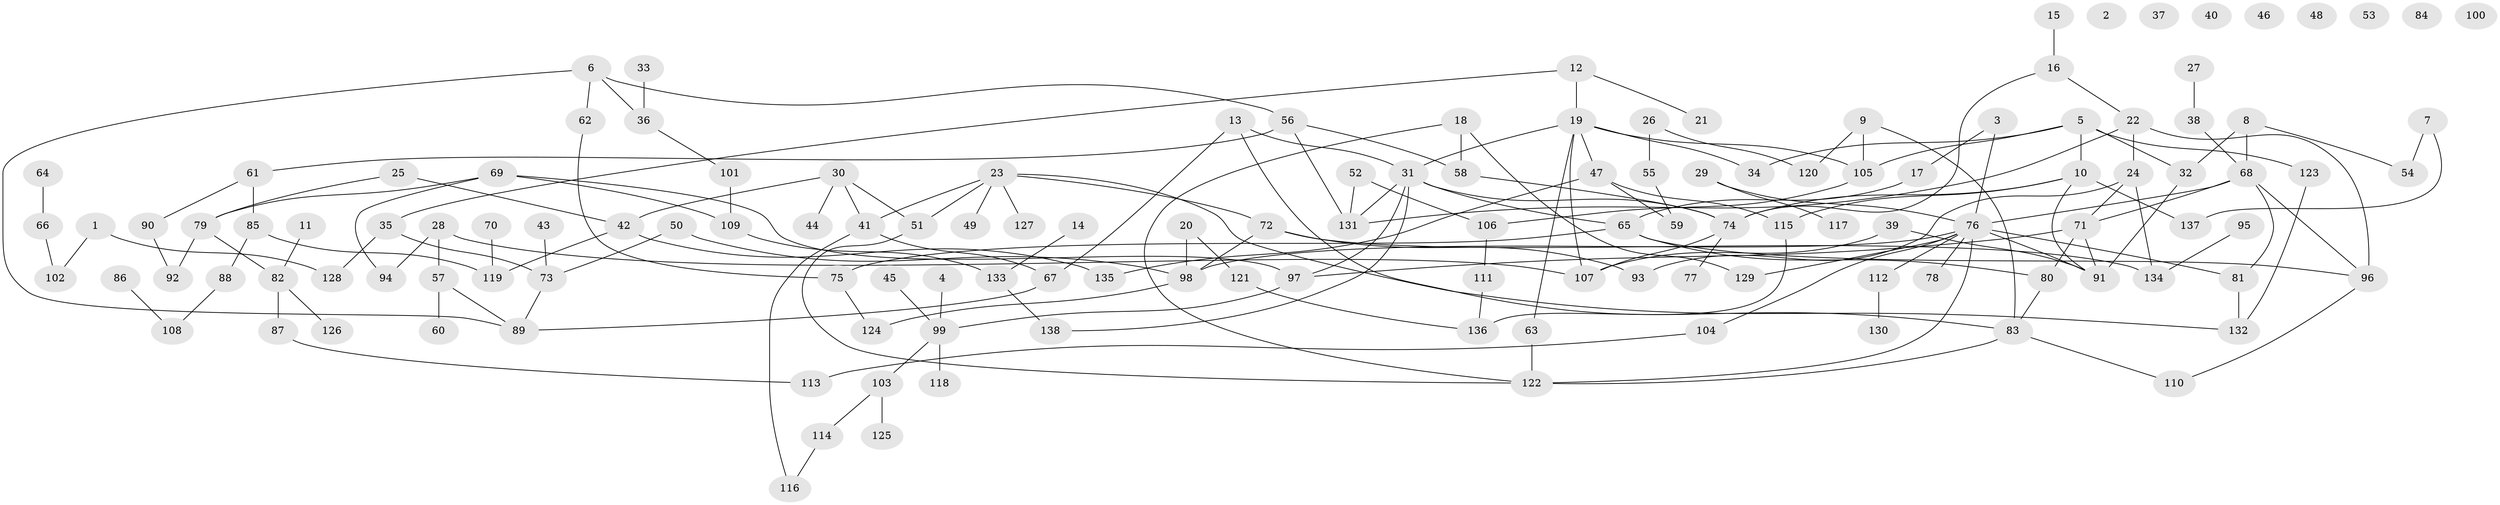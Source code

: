 // coarse degree distribution, {2: 0.2631578947368421, 0: 0.08421052631578947, 1: 0.2, 4: 0.11578947368421053, 6: 0.05263157894736842, 3: 0.14736842105263157, 5: 0.07368421052631578, 8: 0.021052631578947368, 7: 0.031578947368421054, 13: 0.010526315789473684}
// Generated by graph-tools (version 1.1) at 2025/41/03/06/25 10:41:24]
// undirected, 138 vertices, 180 edges
graph export_dot {
graph [start="1"]
  node [color=gray90,style=filled];
  1;
  2;
  3;
  4;
  5;
  6;
  7;
  8;
  9;
  10;
  11;
  12;
  13;
  14;
  15;
  16;
  17;
  18;
  19;
  20;
  21;
  22;
  23;
  24;
  25;
  26;
  27;
  28;
  29;
  30;
  31;
  32;
  33;
  34;
  35;
  36;
  37;
  38;
  39;
  40;
  41;
  42;
  43;
  44;
  45;
  46;
  47;
  48;
  49;
  50;
  51;
  52;
  53;
  54;
  55;
  56;
  57;
  58;
  59;
  60;
  61;
  62;
  63;
  64;
  65;
  66;
  67;
  68;
  69;
  70;
  71;
  72;
  73;
  74;
  75;
  76;
  77;
  78;
  79;
  80;
  81;
  82;
  83;
  84;
  85;
  86;
  87;
  88;
  89;
  90;
  91;
  92;
  93;
  94;
  95;
  96;
  97;
  98;
  99;
  100;
  101;
  102;
  103;
  104;
  105;
  106;
  107;
  108;
  109;
  110;
  111;
  112;
  113;
  114;
  115;
  116;
  117;
  118;
  119;
  120;
  121;
  122;
  123;
  124;
  125;
  126;
  127;
  128;
  129;
  130;
  131;
  132;
  133;
  134;
  135;
  136;
  137;
  138;
  1 -- 102;
  1 -- 128;
  3 -- 17;
  3 -- 76;
  4 -- 99;
  5 -- 10;
  5 -- 32;
  5 -- 34;
  5 -- 105;
  5 -- 123;
  6 -- 36;
  6 -- 56;
  6 -- 62;
  6 -- 89;
  7 -- 54;
  7 -- 137;
  8 -- 32;
  8 -- 54;
  8 -- 68;
  9 -- 83;
  9 -- 105;
  9 -- 120;
  10 -- 74;
  10 -- 91;
  10 -- 115;
  10 -- 137;
  11 -- 82;
  12 -- 19;
  12 -- 21;
  12 -- 35;
  13 -- 31;
  13 -- 67;
  13 -- 83;
  14 -- 133;
  15 -- 16;
  16 -- 22;
  16 -- 74;
  17 -- 65;
  18 -- 58;
  18 -- 122;
  18 -- 129;
  19 -- 31;
  19 -- 34;
  19 -- 47;
  19 -- 63;
  19 -- 105;
  19 -- 107;
  20 -- 98;
  20 -- 121;
  22 -- 24;
  22 -- 96;
  22 -- 131;
  23 -- 41;
  23 -- 49;
  23 -- 51;
  23 -- 72;
  23 -- 127;
  23 -- 132;
  24 -- 71;
  24 -- 93;
  24 -- 134;
  25 -- 42;
  25 -- 79;
  26 -- 55;
  26 -- 120;
  27 -- 38;
  28 -- 57;
  28 -- 94;
  28 -- 107;
  29 -- 76;
  29 -- 117;
  30 -- 41;
  30 -- 42;
  30 -- 44;
  30 -- 51;
  31 -- 65;
  31 -- 74;
  31 -- 97;
  31 -- 131;
  31 -- 138;
  32 -- 91;
  33 -- 36;
  35 -- 73;
  35 -- 128;
  36 -- 101;
  38 -- 68;
  39 -- 91;
  39 -- 107;
  41 -- 67;
  41 -- 116;
  42 -- 119;
  42 -- 135;
  43 -- 73;
  45 -- 99;
  47 -- 59;
  47 -- 115;
  47 -- 135;
  50 -- 73;
  50 -- 98;
  51 -- 122;
  52 -- 106;
  52 -- 131;
  55 -- 59;
  56 -- 58;
  56 -- 61;
  56 -- 131;
  57 -- 60;
  57 -- 89;
  58 -- 74;
  61 -- 85;
  61 -- 90;
  62 -- 75;
  63 -- 122;
  64 -- 66;
  65 -- 75;
  65 -- 80;
  65 -- 96;
  66 -- 102;
  67 -- 89;
  68 -- 71;
  68 -- 76;
  68 -- 81;
  68 -- 96;
  69 -- 79;
  69 -- 94;
  69 -- 97;
  69 -- 109;
  70 -- 119;
  71 -- 80;
  71 -- 91;
  71 -- 97;
  72 -- 93;
  72 -- 98;
  72 -- 134;
  73 -- 89;
  74 -- 77;
  74 -- 107;
  75 -- 124;
  76 -- 78;
  76 -- 81;
  76 -- 91;
  76 -- 98;
  76 -- 104;
  76 -- 112;
  76 -- 122;
  76 -- 129;
  79 -- 82;
  79 -- 92;
  80 -- 83;
  81 -- 132;
  82 -- 87;
  82 -- 126;
  83 -- 110;
  83 -- 122;
  85 -- 88;
  85 -- 119;
  86 -- 108;
  87 -- 113;
  88 -- 108;
  90 -- 92;
  95 -- 134;
  96 -- 110;
  97 -- 99;
  98 -- 124;
  99 -- 103;
  99 -- 118;
  101 -- 109;
  103 -- 114;
  103 -- 125;
  104 -- 113;
  105 -- 106;
  106 -- 111;
  109 -- 133;
  111 -- 136;
  112 -- 130;
  114 -- 116;
  115 -- 136;
  121 -- 136;
  123 -- 132;
  133 -- 138;
}
